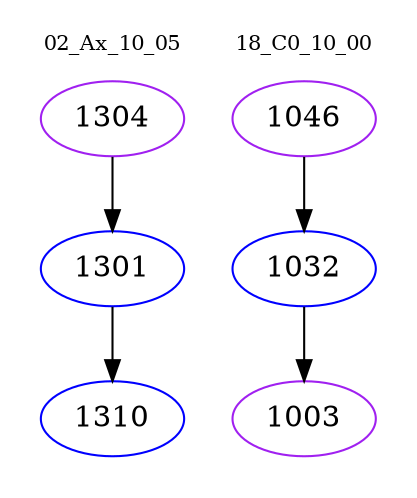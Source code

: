 digraph{
subgraph cluster_0 {
color = white
label = "02_Ax_10_05";
fontsize=10;
T0_1304 [label="1304", color="purple"]
T0_1304 -> T0_1301 [color="black"]
T0_1301 [label="1301", color="blue"]
T0_1301 -> T0_1310 [color="black"]
T0_1310 [label="1310", color="blue"]
}
subgraph cluster_1 {
color = white
label = "18_C0_10_00";
fontsize=10;
T1_1046 [label="1046", color="purple"]
T1_1046 -> T1_1032 [color="black"]
T1_1032 [label="1032", color="blue"]
T1_1032 -> T1_1003 [color="black"]
T1_1003 [label="1003", color="purple"]
}
}
